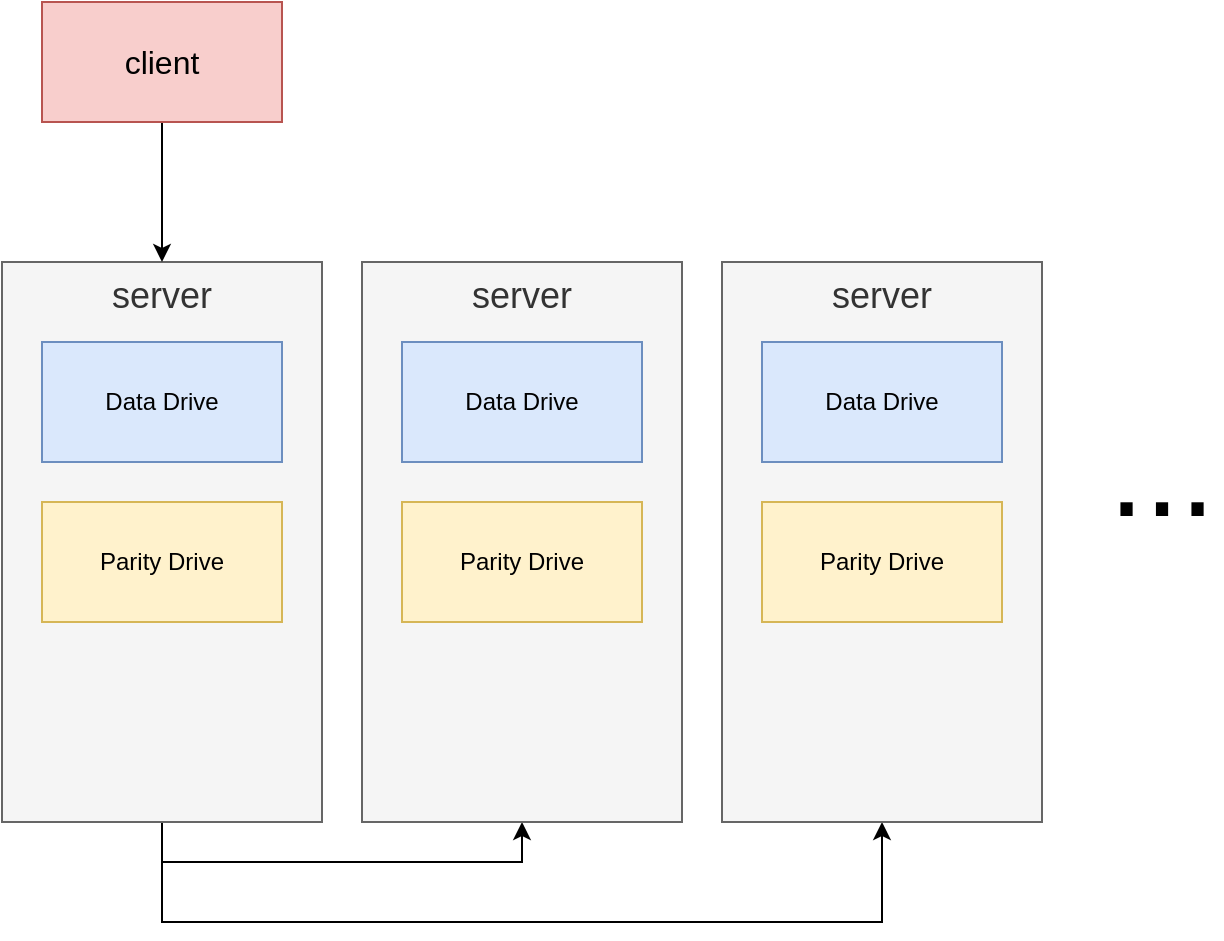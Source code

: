 <mxfile version="17.4.4" type="github">
  <diagram id="grWDxUKGPTWDO2RBl-IH" name="Page-1">
    <mxGraphModel dx="946" dy="589" grid="1" gridSize="10" guides="1" tooltips="1" connect="1" arrows="1" fold="1" page="1" pageScale="1" pageWidth="827" pageHeight="1169" math="0" shadow="0">
      <root>
        <mxCell id="0" />
        <mxCell id="1" parent="0" />
        <mxCell id="ePe9VbSAZ152NeF6bydD-18" style="edgeStyle=orthogonalEdgeStyle;rounded=0;orthogonalLoop=1;jettySize=auto;html=1;exitX=0.5;exitY=1;exitDx=0;exitDy=0;entryX=0.5;entryY=1;entryDx=0;entryDy=0;fontSize=16;" edge="1" parent="1" source="ePe9VbSAZ152NeF6bydD-3" target="ePe9VbSAZ152NeF6bydD-6">
          <mxGeometry relative="1" as="geometry" />
        </mxCell>
        <mxCell id="ePe9VbSAZ152NeF6bydD-19" style="edgeStyle=orthogonalEdgeStyle;rounded=0;orthogonalLoop=1;jettySize=auto;html=1;exitX=0.5;exitY=1;exitDx=0;exitDy=0;entryX=0.5;entryY=1;entryDx=0;entryDy=0;fontSize=16;" edge="1" parent="1" source="ePe9VbSAZ152NeF6bydD-3" target="ePe9VbSAZ152NeF6bydD-9">
          <mxGeometry relative="1" as="geometry">
            <Array as="points">
              <mxPoint x="240" y="720" />
              <mxPoint x="600" y="720" />
            </Array>
          </mxGeometry>
        </mxCell>
        <mxCell id="ePe9VbSAZ152NeF6bydD-3" value="server" style="rounded=0;whiteSpace=wrap;html=1;align=center;verticalAlign=top;fontSize=18;fillColor=#f5f5f5;fontColor=#333333;strokeColor=#666666;" vertex="1" parent="1">
          <mxGeometry x="160" y="390" width="160" height="280" as="geometry" />
        </mxCell>
        <mxCell id="ePe9VbSAZ152NeF6bydD-1" value="Data Drive" style="rounded=0;whiteSpace=wrap;html=1;fillColor=#dae8fc;strokeColor=#6c8ebf;" vertex="1" parent="1">
          <mxGeometry x="180" y="430" width="120" height="60" as="geometry" />
        </mxCell>
        <mxCell id="ePe9VbSAZ152NeF6bydD-2" value="Parity&amp;nbsp;Drive" style="rounded=0;whiteSpace=wrap;html=1;fillColor=#fff2cc;strokeColor=#d6b656;" vertex="1" parent="1">
          <mxGeometry x="180" y="510" width="120" height="60" as="geometry" />
        </mxCell>
        <mxCell id="ePe9VbSAZ152NeF6bydD-4" value="..." style="text;html=1;strokeColor=none;fillColor=none;align=center;verticalAlign=middle;whiteSpace=wrap;rounded=0;fontSize=64;" vertex="1" parent="1">
          <mxGeometry x="710" y="480" width="60" height="30" as="geometry" />
        </mxCell>
        <mxCell id="ePe9VbSAZ152NeF6bydD-6" value="server" style="rounded=0;whiteSpace=wrap;html=1;align=center;verticalAlign=top;fontSize=18;fillColor=#f5f5f5;fontColor=#333333;strokeColor=#666666;" vertex="1" parent="1">
          <mxGeometry x="340" y="390" width="160" height="280" as="geometry" />
        </mxCell>
        <mxCell id="ePe9VbSAZ152NeF6bydD-7" value="Data Drive" style="rounded=0;whiteSpace=wrap;html=1;fillColor=#dae8fc;strokeColor=#6c8ebf;" vertex="1" parent="1">
          <mxGeometry x="360" y="430" width="120" height="60" as="geometry" />
        </mxCell>
        <mxCell id="ePe9VbSAZ152NeF6bydD-8" value="Parity&amp;nbsp;Drive" style="rounded=0;whiteSpace=wrap;html=1;fillColor=#fff2cc;strokeColor=#d6b656;" vertex="1" parent="1">
          <mxGeometry x="360" y="510" width="120" height="60" as="geometry" />
        </mxCell>
        <mxCell id="ePe9VbSAZ152NeF6bydD-9" value="server" style="rounded=0;whiteSpace=wrap;html=1;align=center;verticalAlign=top;fontSize=18;fillColor=#f5f5f5;fontColor=#333333;strokeColor=#666666;" vertex="1" parent="1">
          <mxGeometry x="520" y="390" width="160" height="280" as="geometry" />
        </mxCell>
        <mxCell id="ePe9VbSAZ152NeF6bydD-10" value="Data Drive" style="rounded=0;whiteSpace=wrap;html=1;fillColor=#dae8fc;strokeColor=#6c8ebf;" vertex="1" parent="1">
          <mxGeometry x="540" y="430" width="120" height="60" as="geometry" />
        </mxCell>
        <mxCell id="ePe9VbSAZ152NeF6bydD-11" value="Parity&amp;nbsp;Drive" style="rounded=0;whiteSpace=wrap;html=1;fillColor=#fff2cc;strokeColor=#d6b656;" vertex="1" parent="1">
          <mxGeometry x="540" y="510" width="120" height="60" as="geometry" />
        </mxCell>
        <mxCell id="ePe9VbSAZ152NeF6bydD-16" style="edgeStyle=orthogonalEdgeStyle;rounded=0;orthogonalLoop=1;jettySize=auto;html=1;exitX=0.5;exitY=1;exitDx=0;exitDy=0;entryX=0.5;entryY=0;entryDx=0;entryDy=0;fontSize=16;" edge="1" parent="1" source="ePe9VbSAZ152NeF6bydD-14" target="ePe9VbSAZ152NeF6bydD-3">
          <mxGeometry relative="1" as="geometry" />
        </mxCell>
        <mxCell id="ePe9VbSAZ152NeF6bydD-14" value="&lt;font style=&quot;font-size: 16px;&quot;&gt;client&lt;/font&gt;" style="rounded=0;whiteSpace=wrap;html=1;fontSize=16;verticalAlign=middle;fillColor=#f8cecc;strokeColor=#b85450;" vertex="1" parent="1">
          <mxGeometry x="180" y="260" width="120" height="60" as="geometry" />
        </mxCell>
      </root>
    </mxGraphModel>
  </diagram>
</mxfile>
